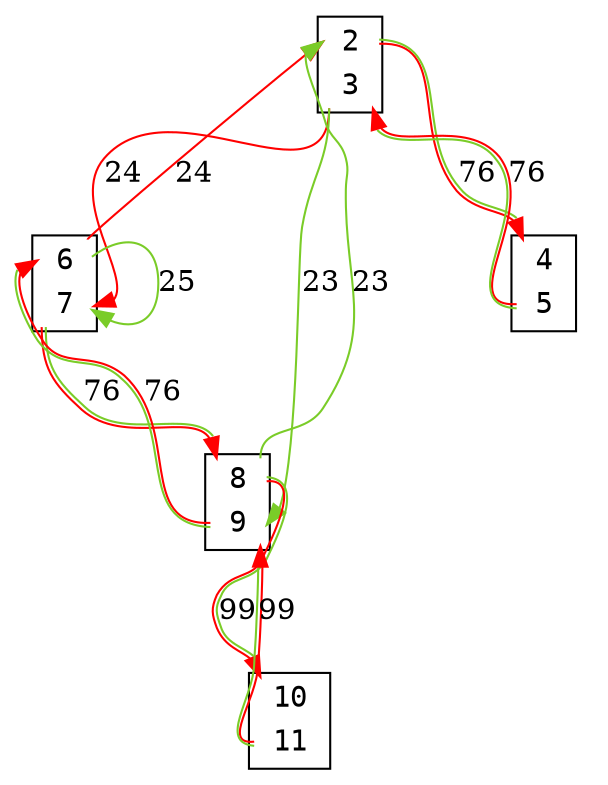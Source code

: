 digraph my_graph {
node[fontname=<Courier>,shape=<plaintext>]
vertex_0x7febb631fd60_0x7febb63a7610[label=<<TABLE bgcolor = "white">
<TR><TD BORDER = "0" PORT = "port_0x7febb631fd60_in"></TD><TD BORDER = "0" PORT = "port_">2</TD><TD BORDER = "0" PORT = "port_0x7febb631fd60_out"></TD></TR>
<TR><TD BORDER = "0" PORT = "port_0x7febb63a7610_out"></TD><TD BORDER = "0" PORT = "port_">3</TD><TD BORDER = "0" PORT = "port_0x7febb63a7610_in"></TD></TR>
</TABLE>>,style=<filled>,color=<black>,fillcolor=<white>]
vertex_0x7febb5816070_0x7febb631feb0[label=<<TABLE bgcolor = "white">
<TR><TD BORDER = "0" PORT = "port_0x7febb5816070_in"></TD><TD BORDER = "0" PORT = "port_">4</TD><TD BORDER = "0" PORT = "port_0x7febb5816070_out"></TD></TR>
<TR><TD BORDER = "0" PORT = "port_0x7febb631feb0_out"></TD><TD BORDER = "0" PORT = "port_">5</TD><TD BORDER = "0" PORT = "port_0x7febb631feb0_in"></TD></TR>
</TABLE>>,style=<filled>,color=<black>,fillcolor=<white>]
vertex_0x7febb63a7460_0x7febb63a7a30[label=<<TABLE bgcolor = "white">
<TR><TD BORDER = "0" PORT = "port_0x7febb63a7460_in"></TD><TD BORDER = "0" PORT = "port_">6</TD><TD BORDER = "0" PORT = "port_0x7febb63a7460_out"></TD></TR>
<TR><TD BORDER = "0" PORT = "port_0x7febb63a7a30_out"></TD><TD BORDER = "0" PORT = "port_">7</TD><TD BORDER = "0" PORT = "port_0x7febb63a7a30_in"></TD></TR>
</TABLE>>,style=<filled>,color=<black>,fillcolor=<white>]
vertex_0x7febb5410100_0x7febb63a7ca0[label=<<TABLE bgcolor = "white">
<TR><TD BORDER = "0" PORT = "port_0x7febb5410100_in"></TD><TD BORDER = "0" PORT = "port_">8</TD><TD BORDER = "0" PORT = "port_0x7febb5410100_out"></TD></TR>
<TR><TD BORDER = "0" PORT = "port_0x7febb63a7ca0_out"></TD><TD BORDER = "0" PORT = "port_">9</TD><TD BORDER = "0" PORT = "port_0x7febb63a7ca0_in"></TD></TR>
</TABLE>>,style=<filled>,color=<black>,fillcolor=<white>]
vertex_0x7febb5c17100_0x7febb631ff10[label=<<TABLE bgcolor = "white">
<TR><TD BORDER = "0" PORT = "port_0x7febb5c17100_in"></TD><TD BORDER = "0" PORT = "port_">10</TD><TD BORDER = "0" PORT = "port_0x7febb5c17100_out"></TD></TR>
<TR><TD BORDER = "0" PORT = "port_0x7febb631ff10_out"></TD><TD BORDER = "0" PORT = "port_">11</TD><TD BORDER = "0" PORT = "port_0x7febb631ff10_in"></TD></TR>
</TABLE>>,style=<filled>,color=<black>,fillcolor=<white>]
vertex_0x7febb631fd60_0x7febb63a7610:port_0x7febb631fd60_out->vertex_0x7febb5816070_0x7febb631feb0:port_0x7febb5816070_in[label="76",len=<0>,K=<0>,color=<0 1 1:0.250 0.800 0.800>]
vertex_0x7febb5816070_0x7febb631feb0:port_0x7febb631feb0_out->vertex_0x7febb631fd60_0x7febb63a7610:port_0x7febb63a7610_in[label="76",len=<0>,K=<0>,color=<0 1 1:0.250 0.800 0.800>]
vertex_0x7febb63a7460_0x7febb63a7a30:port_0x7febb63a7460_out->vertex_0x7febb63a7460_0x7febb63a7a30:port_0x7febb63a7a30_in[label="25",len=<0>,K=<0>,color=<0.250 0.800 0.800>]
vertex_0x7febb631fd60_0x7febb63a7610:port_0x7febb63a7610_out->vertex_0x7febb63a7460_0x7febb63a7a30:port_0x7febb63a7a30_in[label="24",len=<0>,K=<0>,color=<0 1 1>]
vertex_0x7febb63a7460_0x7febb63a7a30:port_0x7febb63a7460_out->vertex_0x7febb631fd60_0x7febb63a7610:port_0x7febb631fd60_in[label="24",len=<0>,K=<0>,color=<0 1 1>]
vertex_0x7febb5410100_0x7febb63a7ca0:port_0x7febb5410100_out->vertex_0x7febb5c17100_0x7febb631ff10:port_0x7febb5c17100_in[label="99",len=<0>,K=<0>,color=<0 1 1:0.250 0.800 0.800>]
vertex_0x7febb5c17100_0x7febb631ff10:port_0x7febb631ff10_out->vertex_0x7febb5410100_0x7febb63a7ca0:port_0x7febb63a7ca0_in[label="99",len=<0>,K=<0>,color=<0 1 1:0.250 0.800 0.800>]
vertex_0x7febb63a7460_0x7febb63a7a30:port_0x7febb63a7a30_out->vertex_0x7febb5410100_0x7febb63a7ca0:port_0x7febb5410100_in[label="76",len=<0>,K=<0>,color=<0 1 1:0.250 0.800 0.800>]
vertex_0x7febb5410100_0x7febb63a7ca0:port_0x7febb63a7ca0_out->vertex_0x7febb63a7460_0x7febb63a7a30:port_0x7febb63a7460_in[label="76",len=<0>,K=<0>,color=<0 1 1:0.250 0.800 0.800>]
vertex_0x7febb631fd60_0x7febb63a7610:port_0x7febb63a7610_out->vertex_0x7febb5410100_0x7febb63a7ca0:port_0x7febb63a7ca0_in[label="23",len=<0>,K=<0>,color=<0.250 0.800 0.800>]
vertex_0x7febb5410100_0x7febb63a7ca0:port_0x7febb5410100_out->vertex_0x7febb631fd60_0x7febb63a7610:port_0x7febb631fd60_in[label="23",len=<0>,K=<0>,color=<0.250 0.800 0.800>]
}
